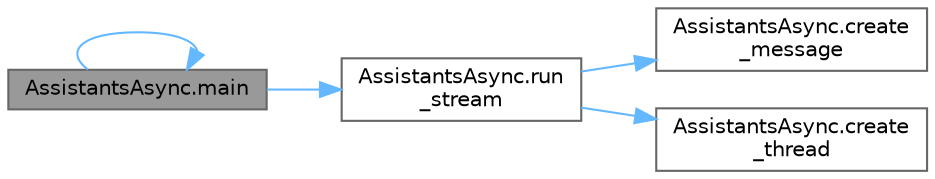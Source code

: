 digraph "AssistantsAsync.main"
{
 // LATEX_PDF_SIZE
  bgcolor="transparent";
  edge [fontname=Helvetica,fontsize=10,labelfontname=Helvetica,labelfontsize=10];
  node [fontname=Helvetica,fontsize=10,shape=box,height=0.2,width=0.4];
  rankdir="LR";
  Node1 [id="Node000001",label="AssistantsAsync.main",height=0.2,width=0.4,color="gray40", fillcolor="grey60", style="filled", fontcolor="black",tooltip=" "];
  Node1 -> Node1 [id="edge1_Node000001_Node000001",color="steelblue1",style="solid",tooltip=" "];
  Node1 -> Node2 [id="edge2_Node000001_Node000002",color="steelblue1",style="solid",tooltip=" "];
  Node2 [id="Node000002",label="AssistantsAsync.run\l_stream",height=0.2,width=0.4,color="grey40", fillcolor="white", style="filled",URL="$namespace_assistants_async.html#a8cebc42d44b6bf4a4a2e67fc938443ce",tooltip=" "];
  Node2 -> Node3 [id="edge3_Node000002_Node000003",color="steelblue1",style="solid",tooltip=" "];
  Node3 [id="Node000003",label="AssistantsAsync.create\l_message",height=0.2,width=0.4,color="grey40", fillcolor="white", style="filled",URL="$namespace_assistants_async.html#a4c2326893eda4cac9f9577d2d8357c93",tooltip=" "];
  Node2 -> Node4 [id="edge4_Node000002_Node000004",color="steelblue1",style="solid",tooltip=" "];
  Node4 [id="Node000004",label="AssistantsAsync.create\l_thread",height=0.2,width=0.4,color="grey40", fillcolor="white", style="filled",URL="$namespace_assistants_async.html#ac84bb1aa3ead13480ccbc233ab8858f3",tooltip=" "];
}
